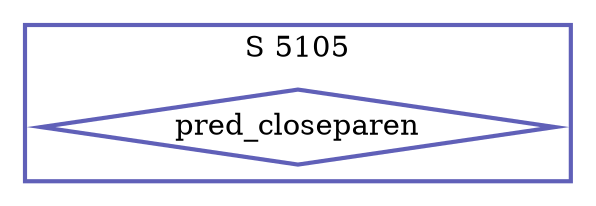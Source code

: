 digraph G {
  ratio=0.500000;
  "UV pred_closeparen (5105)" [shape=diamond, label="pred_closeparen",
                               color="#6060B8", style=bold];
  
  subgraph cluster_5105 { label="S 5105";
    color="#6060B8";
    style=bold;
    "UV pred_closeparen (5105)"; };
  
  
  }